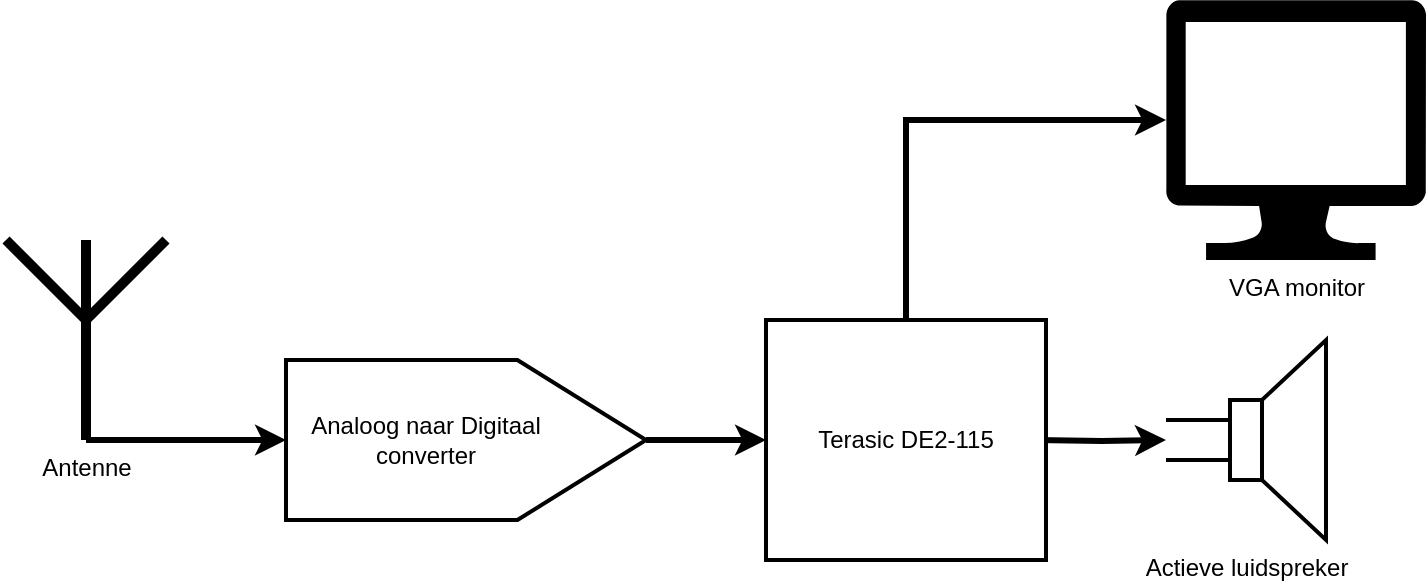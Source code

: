 <mxfile version="13.9.8" type="device"><diagram id="vY_dThRGBBmyTkYxDbe1" name="Page-1"><mxGraphModel dx="1422" dy="822" grid="1" gridSize="10" guides="1" tooltips="1" connect="1" arrows="1" fold="1" page="1" pageScale="1" pageWidth="827" pageHeight="1169" math="0" shadow="0"><root><mxCell id="0"/><mxCell id="1" parent="0"/><mxCell id="vbktYvUBc1sZLuMtY-_m-6" style="edgeStyle=orthogonalEdgeStyle;rounded=0;orthogonalLoop=1;jettySize=auto;html=1;exitX=0.5;exitY=1;exitDx=0;exitDy=0;exitPerimeter=0;entryX=0;entryY=0.5;entryDx=0;entryDy=0;entryPerimeter=0;strokeWidth=3;" parent="1" source="vbktYvUBc1sZLuMtY-_m-1" target="vbktYvUBc1sZLuMtY-_m-4" edge="1"><mxGeometry relative="1" as="geometry"><Array as="points"><mxPoint x="130" y="340"/><mxPoint x="130" y="340"/></Array></mxGeometry></mxCell><mxCell id="vbktYvUBc1sZLuMtY-_m-1" value="Antenne" style="verticalLabelPosition=bottom;shadow=0;dashed=0;align=center;html=1;verticalAlign=top;shape=mxgraph.electrical.radio.aerial_-_antenna_1;strokeWidth=5;" parent="1" vertex="1"><mxGeometry x="60" y="240" width="80" height="100" as="geometry"/></mxCell><mxCell id="vbktYvUBc1sZLuMtY-_m-3" value="Actieve luidspreker" style="pointerEvents=1;verticalLabelPosition=bottom;shadow=0;dashed=0;align=center;html=1;verticalAlign=top;shape=mxgraph.electrical.electro-mechanical.loudspeaker;strokeWidth=2;" parent="1" vertex="1"><mxGeometry x="640" y="290" width="80" height="100" as="geometry"/></mxCell><mxCell id="vbktYvUBc1sZLuMtY-_m-7" style="edgeStyle=orthogonalEdgeStyle;rounded=0;orthogonalLoop=1;jettySize=auto;html=1;exitX=1;exitY=0.5;exitDx=0;exitDy=0;exitPerimeter=0;strokeWidth=3;" parent="1" source="vbktYvUBc1sZLuMtY-_m-4" edge="1"><mxGeometry relative="1" as="geometry"><mxPoint x="440" y="340" as="targetPoint"/></mxGeometry></mxCell><mxCell id="vbktYvUBc1sZLuMtY-_m-4" value="" style="verticalLabelPosition=bottom;shadow=0;dashed=0;align=center;html=1;verticalAlign=top;shape=mxgraph.electrical.abstract.dac;strokeWidth=2;" parent="1" vertex="1"><mxGeometry x="200" y="300" width="180" height="80" as="geometry"/></mxCell><mxCell id="vbktYvUBc1sZLuMtY-_m-8" style="edgeStyle=orthogonalEdgeStyle;rounded=0;orthogonalLoop=1;jettySize=auto;html=1;exitX=1;exitY=0.5;exitDx=0;exitDy=0;strokeWidth=3;" parent="1" target="vbktYvUBc1sZLuMtY-_m-3" edge="1"><mxGeometry relative="1" as="geometry"><mxPoint x="575" y="340" as="sourcePoint"/></mxGeometry></mxCell><mxCell id="822APKGu9x46TjmQBbUk-2" style="edgeStyle=orthogonalEdgeStyle;rounded=0;orthogonalLoop=1;jettySize=auto;html=1;strokeWidth=3;fontSize=12;" edge="1" parent="1" source="vbktYvUBc1sZLuMtY-_m-11" target="822APKGu9x46TjmQBbUk-1"><mxGeometry relative="1" as="geometry"><Array as="points"><mxPoint x="510" y="180"/></Array></mxGeometry></mxCell><mxCell id="vbktYvUBc1sZLuMtY-_m-11" value="Terasic DE2-115" style="rounded=0;whiteSpace=wrap;html=1;strokeWidth=2;" parent="1" vertex="1"><mxGeometry x="440" y="280" width="140" height="120" as="geometry"/></mxCell><mxCell id="vbktYvUBc1sZLuMtY-_m-12" value="&lt;span style=&quot;&quot;&gt;Analoog naar Digitaal converter&lt;/span&gt;" style="text;html=1;strokeColor=none;fillColor=none;align=center;verticalAlign=middle;whiteSpace=wrap;rounded=0;" parent="1" vertex="1"><mxGeometry x="210" y="325" width="120" height="30" as="geometry"/></mxCell><mxCell id="822APKGu9x46TjmQBbUk-1" value="VGA monitor" style="verticalLabelPosition=bottom;html=1;verticalAlign=top;align=center;strokeColor=none;shape=mxgraph.azure.computer;pointerEvents=1;fillColor=#000000;fontSize=12;" vertex="1" parent="1"><mxGeometry x="640" y="120" width="130" height="130" as="geometry"/></mxCell></root></mxGraphModel></diagram></mxfile>